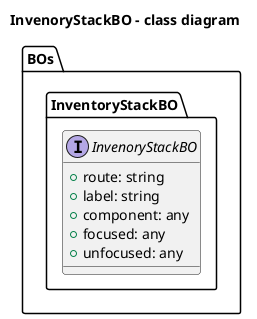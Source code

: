 @startuml
title InvenoryStackBO - class diagram
package BOs{
    package InventoryStackBO{
        interface InvenoryStackBO {
            +route: string 
            +label: string 
            +component: any 
            +focused: any 
            +unfocused: any 
        }
    }
}

@enduml
